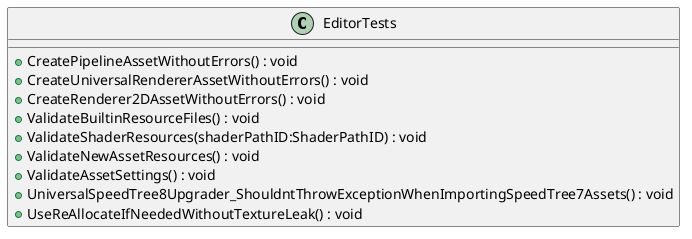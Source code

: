 @startuml
class EditorTests {
    + CreatePipelineAssetWithoutErrors() : void
    + CreateUniversalRendererAssetWithoutErrors() : void
    + CreateRenderer2DAssetWithoutErrors() : void
    + ValidateBuiltinResourceFiles() : void
    + ValidateShaderResources(shaderPathID:ShaderPathID) : void
    + ValidateNewAssetResources() : void
    + ValidateAssetSettings() : void
    + UniversalSpeedTree8Upgrader_ShouldntThrowExceptionWhenImportingSpeedTree7Assets() : void
    + UseReAllocateIfNeededWithoutTextureLeak() : void
}
@enduml
